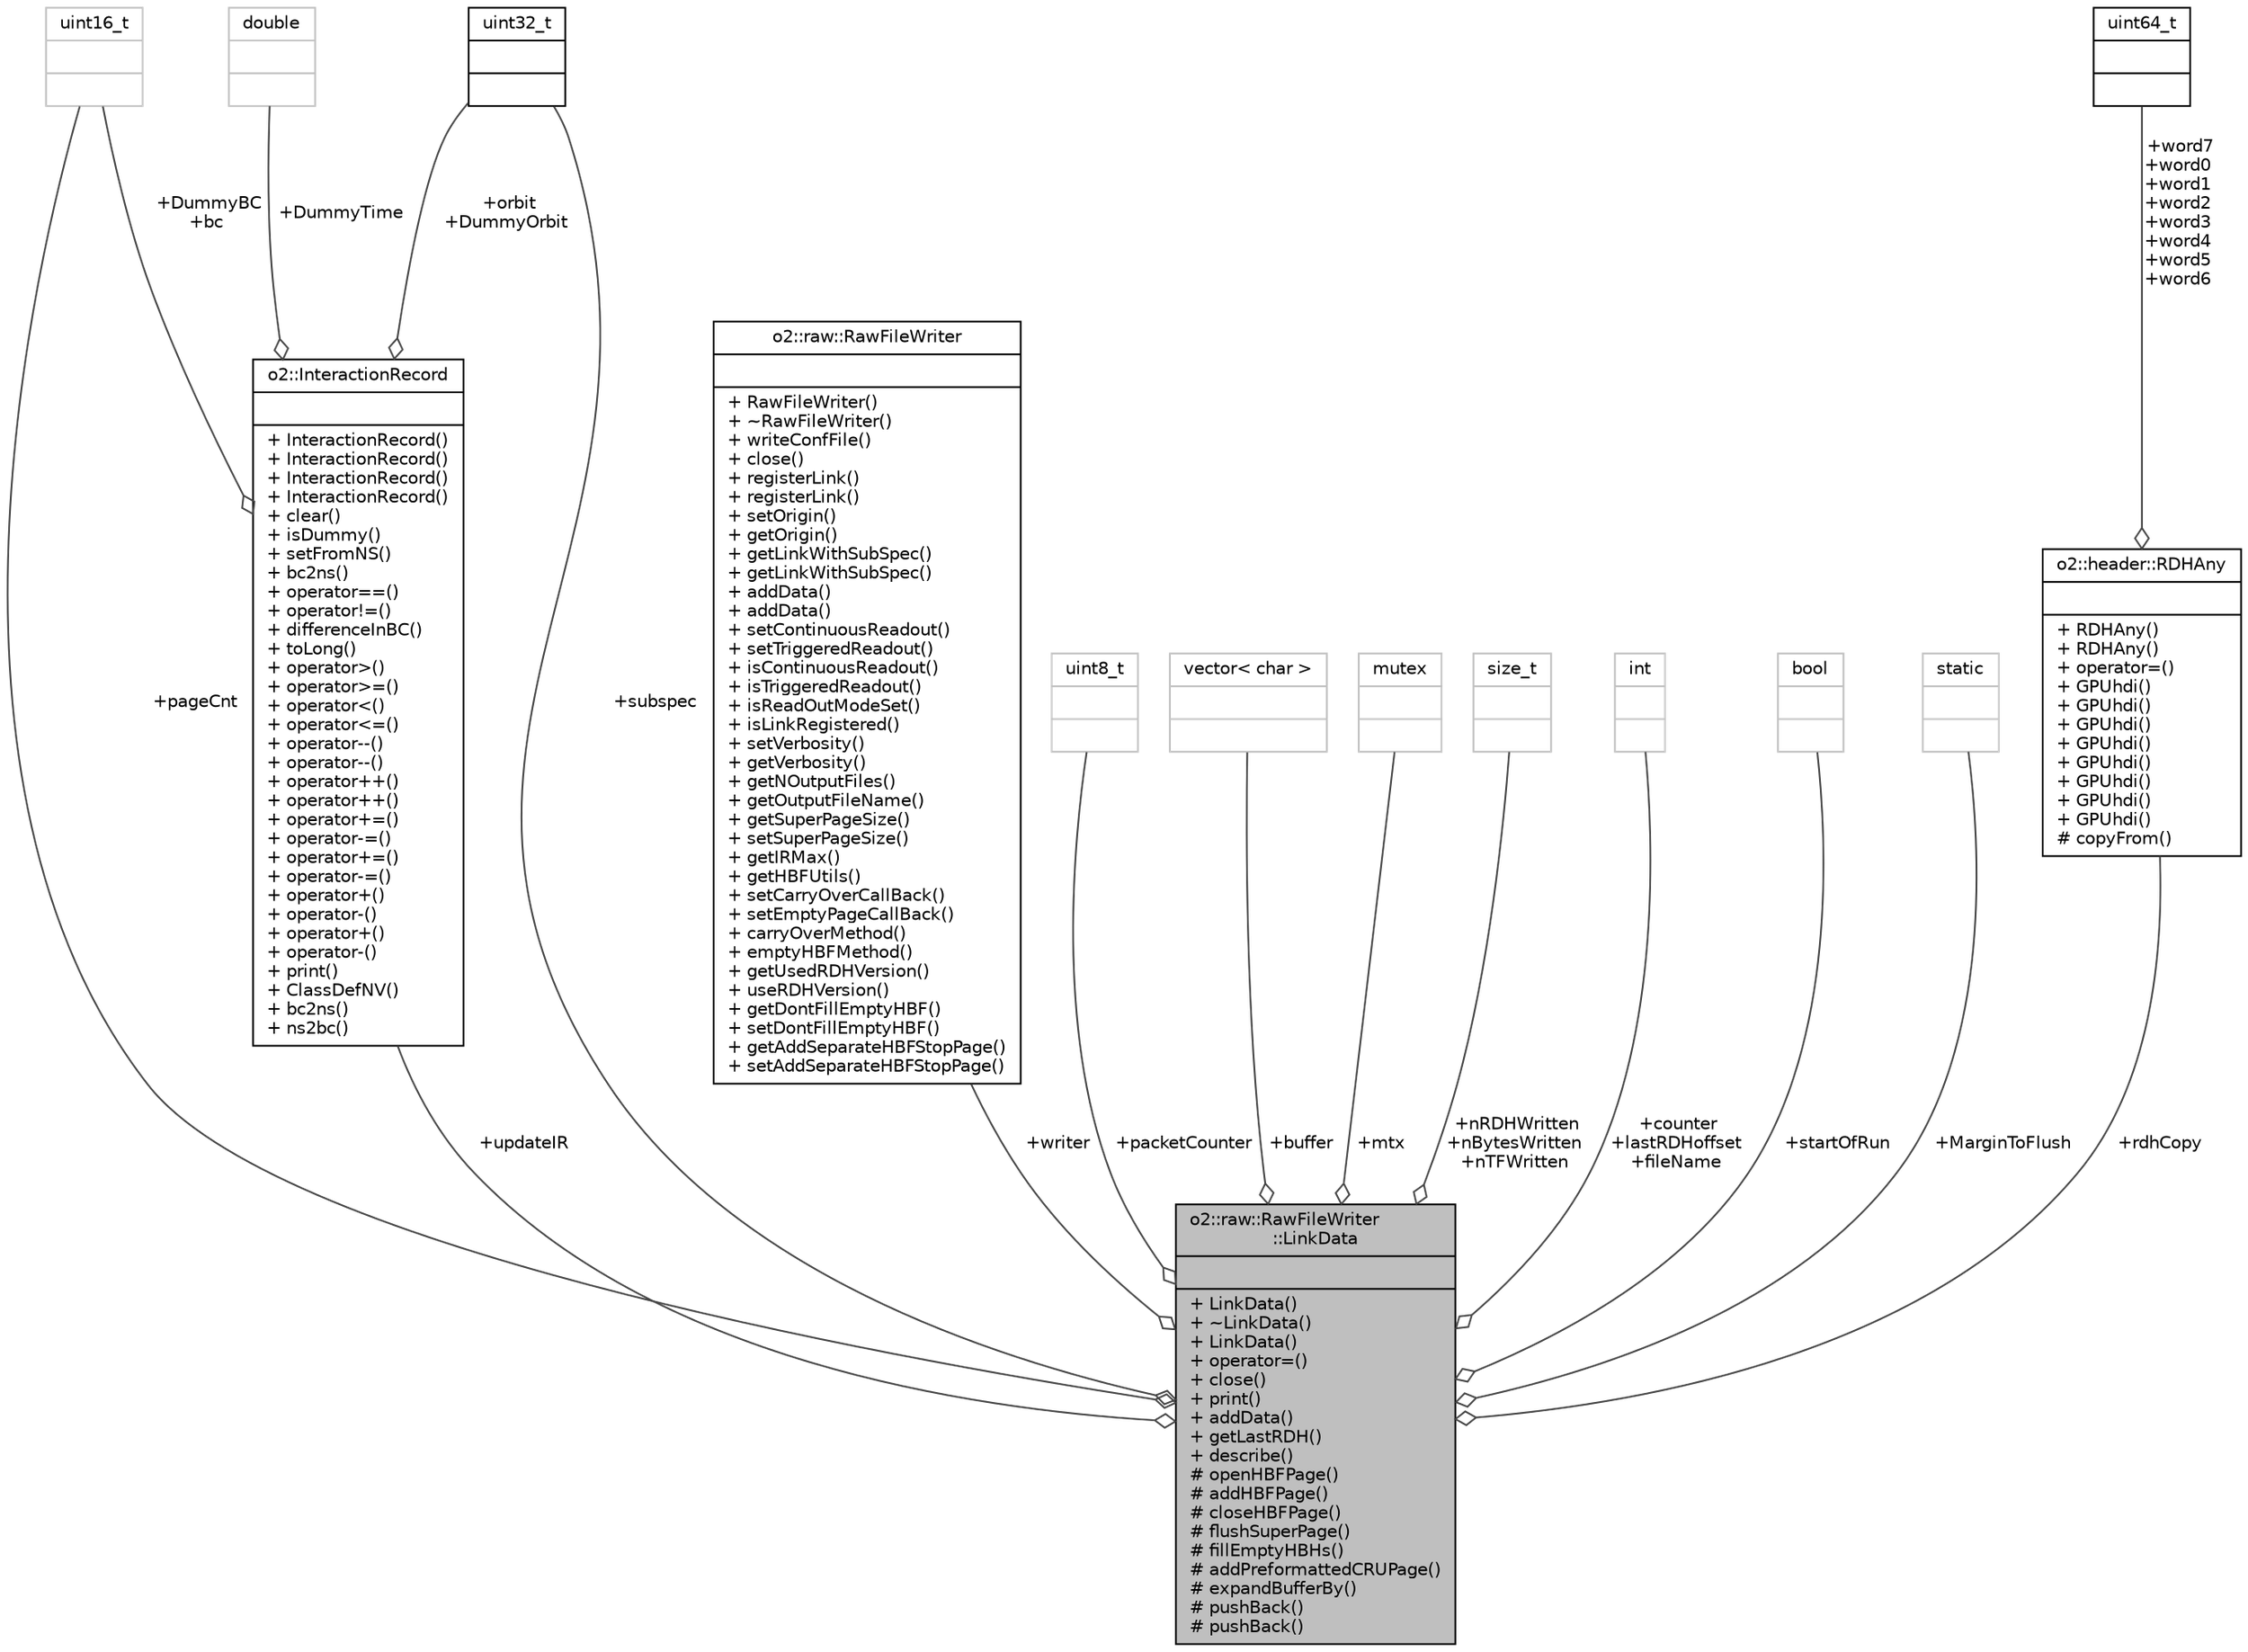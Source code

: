 digraph "o2::raw::RawFileWriter::LinkData"
{
 // INTERACTIVE_SVG=YES
  bgcolor="transparent";
  edge [fontname="Helvetica",fontsize="10",labelfontname="Helvetica",labelfontsize="10"];
  node [fontname="Helvetica",fontsize="10",shape=record];
  Node1 [label="{o2::raw::RawFileWriter\l::LinkData\n||+ LinkData()\l+ ~LinkData()\l+ LinkData()\l+ operator=()\l+ close()\l+ print()\l+ addData()\l+ getLastRDH()\l+ describe()\l# openHBFPage()\l# addHBFPage()\l# closeHBFPage()\l# flushSuperPage()\l# fillEmptyHBHs()\l# addPreformattedCRUPage()\l# expandBufferBy()\l# pushBack()\l# pushBack()\l}",height=0.2,width=0.4,color="black", fillcolor="grey75", style="filled", fontcolor="black"];
  Node2 -> Node1 [color="grey25",fontsize="10",style="solid",label=" +updateIR" ,arrowhead="odiamond",fontname="Helvetica"];
  Node2 [label="{o2::InteractionRecord\n||+ InteractionRecord()\l+ InteractionRecord()\l+ InteractionRecord()\l+ InteractionRecord()\l+ clear()\l+ isDummy()\l+ setFromNS()\l+ bc2ns()\l+ operator==()\l+ operator!=()\l+ differenceInBC()\l+ toLong()\l+ operator\>()\l+ operator\>=()\l+ operator\<()\l+ operator\<=()\l+ operator--()\l+ operator--()\l+ operator++()\l+ operator++()\l+ operator+=()\l+ operator-=()\l+ operator+=()\l+ operator-=()\l+ operator+()\l+ operator-()\l+ operator+()\l+ operator-()\l+ print()\l+ ClassDefNV()\l+ bc2ns()\l+ ns2bc()\l}",height=0.2,width=0.4,color="black",URL="$d1/d21/structo2_1_1InteractionRecord.html"];
  Node3 -> Node2 [color="grey25",fontsize="10",style="solid",label=" +DummyTime" ,arrowhead="odiamond",fontname="Helvetica"];
  Node3 [label="{double\n||}",height=0.2,width=0.4,color="grey75"];
  Node4 -> Node2 [color="grey25",fontsize="10",style="solid",label=" +DummyBC\n+bc" ,arrowhead="odiamond",fontname="Helvetica"];
  Node4 [label="{uint16_t\n||}",height=0.2,width=0.4,color="grey75"];
  Node5 -> Node2 [color="grey25",fontsize="10",style="solid",label=" +orbit\n+DummyOrbit" ,arrowhead="odiamond",fontname="Helvetica"];
  Node5 [label="{uint32_t\n||}",height=0.2,width=0.4,color="black",URL="$d3/d87/classuint32__t.html"];
  Node4 -> Node1 [color="grey25",fontsize="10",style="solid",label=" +pageCnt" ,arrowhead="odiamond",fontname="Helvetica"];
  Node6 -> Node1 [color="grey25",fontsize="10",style="solid",label=" +writer" ,arrowhead="odiamond",fontname="Helvetica"];
  Node6 [label="{o2::raw::RawFileWriter\n||+ RawFileWriter()\l+ ~RawFileWriter()\l+ writeConfFile()\l+ close()\l+ registerLink()\l+ registerLink()\l+ setOrigin()\l+ getOrigin()\l+ getLinkWithSubSpec()\l+ getLinkWithSubSpec()\l+ addData()\l+ addData()\l+ setContinuousReadout()\l+ setTriggeredReadout()\l+ isContinuousReadout()\l+ isTriggeredReadout()\l+ isReadOutModeSet()\l+ isLinkRegistered()\l+ setVerbosity()\l+ getVerbosity()\l+ getNOutputFiles()\l+ getOutputFileName()\l+ getSuperPageSize()\l+ setSuperPageSize()\l+ getIRMax()\l+ getHBFUtils()\l+ setCarryOverCallBack()\l+ setEmptyPageCallBack()\l+ carryOverMethod()\l+ emptyHBFMethod()\l+ getUsedRDHVersion()\l+ useRDHVersion()\l+ getDontFillEmptyHBF()\l+ setDontFillEmptyHBF()\l+ getAddSeparateHBFStopPage()\l+ setAddSeparateHBFStopPage()\l}",height=0.2,width=0.4,color="black",URL="$d0/d0d/classo2_1_1raw_1_1RawFileWriter.html"];
  Node7 -> Node1 [color="grey25",fontsize="10",style="solid",label=" +packetCounter" ,arrowhead="odiamond",fontname="Helvetica"];
  Node7 [label="{uint8_t\n||}",height=0.2,width=0.4,color="grey75"];
  Node8 -> Node1 [color="grey25",fontsize="10",style="solid",label=" +buffer" ,arrowhead="odiamond",fontname="Helvetica"];
  Node8 [label="{vector\< char \>\n||}",height=0.2,width=0.4,color="grey75"];
  Node9 -> Node1 [color="grey25",fontsize="10",style="solid",label=" +mtx" ,arrowhead="odiamond",fontname="Helvetica"];
  Node9 [label="{mutex\n||}",height=0.2,width=0.4,color="grey75"];
  Node10 -> Node1 [color="grey25",fontsize="10",style="solid",label=" +nRDHWritten\n+nBytesWritten\n+nTFWritten" ,arrowhead="odiamond",fontname="Helvetica"];
  Node10 [label="{size_t\n||}",height=0.2,width=0.4,color="grey75"];
  Node5 -> Node1 [color="grey25",fontsize="10",style="solid",label=" +subspec" ,arrowhead="odiamond",fontname="Helvetica"];
  Node11 -> Node1 [color="grey25",fontsize="10",style="solid",label=" +counter\n+lastRDHoffset\n+fileName" ,arrowhead="odiamond",fontname="Helvetica"];
  Node11 [label="{int\n||}",height=0.2,width=0.4,color="grey75"];
  Node12 -> Node1 [color="grey25",fontsize="10",style="solid",label=" +startOfRun" ,arrowhead="odiamond",fontname="Helvetica"];
  Node12 [label="{bool\n||}",height=0.2,width=0.4,color="grey75"];
  Node13 -> Node1 [color="grey25",fontsize="10",style="solid",label=" +MarginToFlush" ,arrowhead="odiamond",fontname="Helvetica"];
  Node13 [label="{static\n||}",height=0.2,width=0.4,color="grey75"];
  Node14 -> Node1 [color="grey25",fontsize="10",style="solid",label=" +rdhCopy" ,arrowhead="odiamond",fontname="Helvetica"];
  Node14 [label="{o2::header::RDHAny\n||+ RDHAny()\l+ RDHAny()\l+ operator=()\l+ GPUhdi()\l+ GPUhdi()\l+ GPUhdi()\l+ GPUhdi()\l+ GPUhdi()\l+ GPUhdi()\l+ GPUhdi()\l+ GPUhdi()\l# copyFrom()\l}",height=0.2,width=0.4,color="black",URL="$d3/d22/structo2_1_1header_1_1RDHAny.html"];
  Node15 -> Node14 [color="grey25",fontsize="10",style="solid",label=" +word7\n+word0\n+word1\n+word2\n+word3\n+word4\n+word5\n+word6" ,arrowhead="odiamond",fontname="Helvetica"];
  Node15 [label="{uint64_t\n||}",height=0.2,width=0.4,color="black",URL="$d6/d30/classuint64__t.html"];
}

